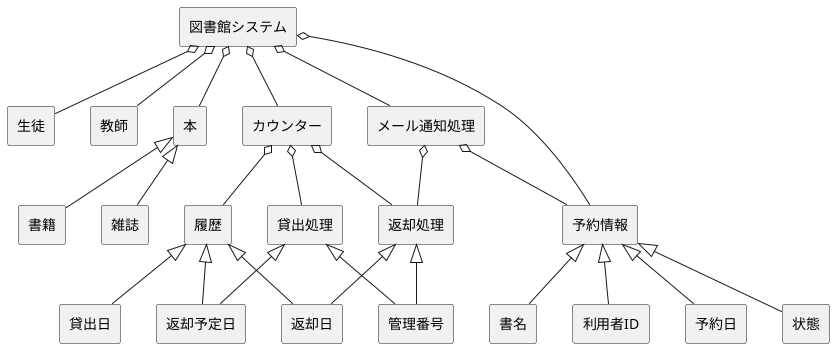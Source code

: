 @startuml 図書館システム（メール通知追加）
skinparam componentStyle rectangle

' 図書館システムの中心
[図書館システム] o-- [生徒]
[図書館システム] o-- [教師]
[図書館システム] o-- [本]
[図書館システム] o-- [カウンター]
[図書館システム] o-- [予約情報]
[図書館システム] o-- [メール通知処理]

' 書籍属性
[本] <|-- [書籍]
[本] <|-- [雑誌]

' 履歴属性
[履歴] <|-- [貸出日]
[履歴] <|-- [返却予定日]
[履歴] <|-- [返却日]

' カウンター機能分割
[カウンター] o-- [貸出処理]
[カウンター] o-- [返却処理]
[カウンター] o-- [履歴]

' 貸出処理属性
[貸出処理] <|-- [管理番号]
[貸出処理] <|-- [返却予定日]

' 返却処理属性
[返却処理] <|-- [管理番号]
[返却処理] <|-- [返却日]

' 予約情報（誰がどの本を予約しているか）
[予約情報] <|-- [書名]
[予約情報] <|-- [利用者ID]
[予約情報] <|-- [予約日]
[予約情報] <|-- [状態]

' メール通知処理（返却後に予約者へ連絡）
[メール通知処理] o-- [予約情報]
[メール通知処理] o-- [返却処理]

@enduml
